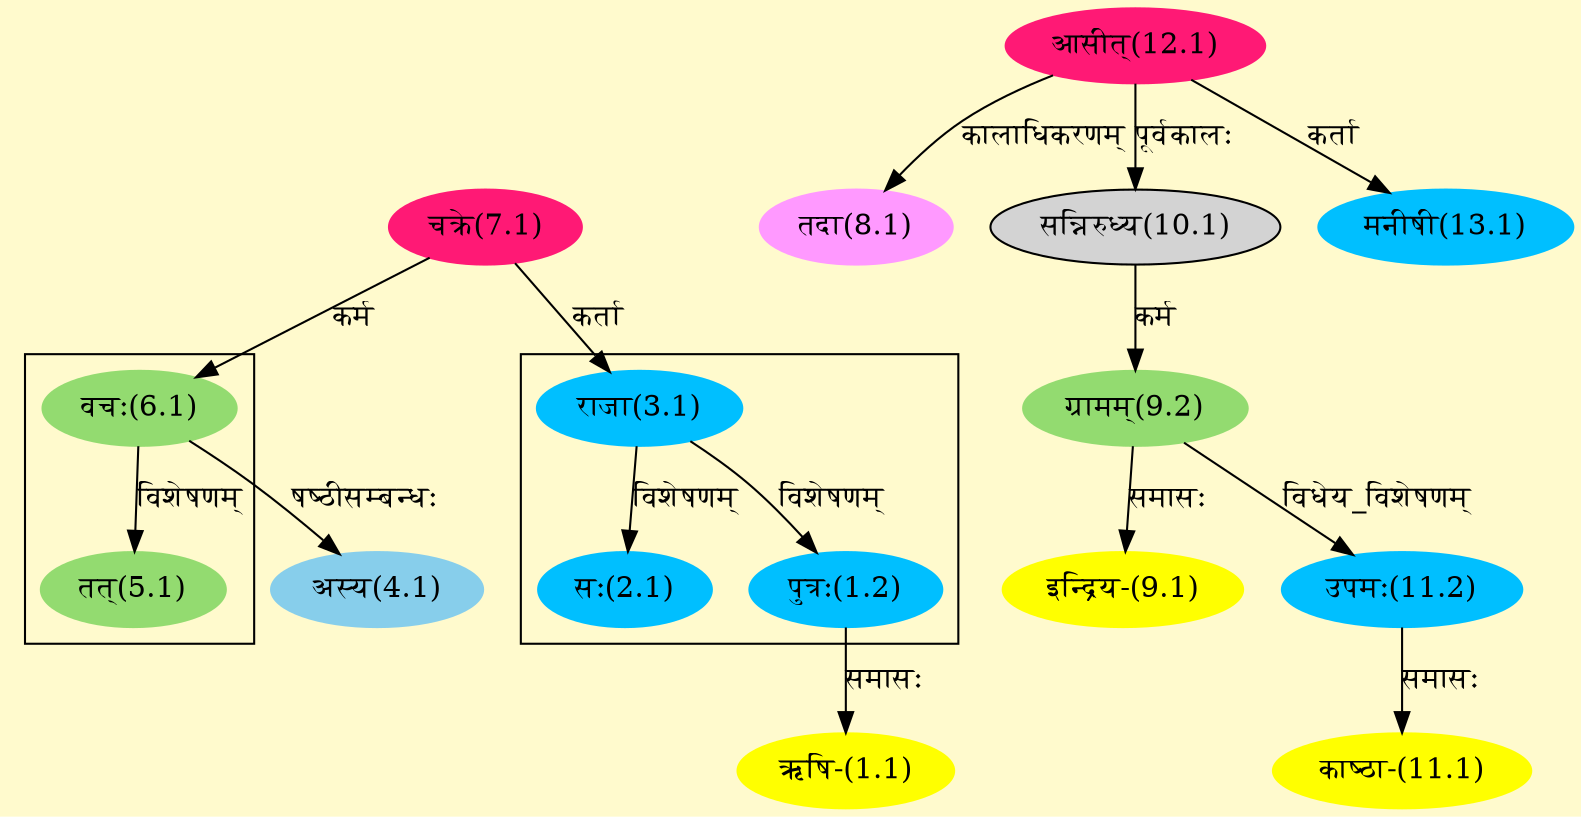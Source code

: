 digraph G{
rankdir=BT;
 compound=true;
 bgcolor="lemonchiffon1";

subgraph cluster_1{
Node1_2 [style=filled, color="#00BFFF" label = "पुत्रः(1.2)"]
Node3_1 [style=filled, color="#00BFFF" label = "राजा(3.1)"]
Node2_1 [style=filled, color="#00BFFF" label = "सः(2.1)"]

}

subgraph cluster_2{
Node5_1 [style=filled, color="#93DB70" label = "तत्(5.1)"]
Node6_1 [style=filled, color="#93DB70" label = "वचः(6.1)"]

}
Node1_1 [style=filled, color="#FFFF00" label = "ऋषि-(1.1)"]
Node1_2 [style=filled, color="#00BFFF" label = "पुत्रः(1.2)"]
Node3_1 [style=filled, color="#00BFFF" label = "राजा(3.1)"]
Node7_1 [style=filled, color="#FF1975" label = "चक्रे(7.1)"]
Node4_1 [style=filled, color="#87CEEB" label = "अस्य(4.1)"]
Node6_1 [style=filled, color="#93DB70" label = "वचः(6.1)"]
Node [style=filled, color="" label = "()"]
Node8_1 [style=filled, color="#FF99FF" label = "तदा(8.1)"]
Node12_1 [style=filled, color="#FF1975" label = "आसीत्(12.1)"]
Node9_1 [style=filled, color="#FFFF00" label = "इन्द्रिय-(9.1)"]
Node9_2 [style=filled, color="#93DB70" label = "ग्रामम्(9.2)"]
Node10_1 [style=filled, color="" label = "सन्निरुध्य(10.1)"]
Node11_1 [style=filled, color="#FFFF00" label = "काष्ठा-(11.1)"]
Node11_2 [style=filled, color="#00BFFF" label = "उपमः(11.2)"]
Node13_1 [style=filled, color="#00BFFF" label = "मनीषी(13.1)"]
/* Start of Relations section */

Node1_1 -> Node1_2 [  label="समासः"  dir="back" ]
Node1_2 -> Node3_1 [  label="विशेषणम्"  dir="back" ]
Node2_1 -> Node3_1 [  label="विशेषणम्"  dir="back" ]
Node3_1 -> Node7_1 [  label="कर्ता"  dir="back" ]
Node4_1 -> Node6_1 [  label="षष्ठीसम्बन्धः"  dir="back" ]
Node5_1 -> Node6_1 [  label="विशेषणम्"  dir="back" ]
Node6_1 -> Node7_1 [  label="कर्म"  dir="back" ]
Node8_1 -> Node12_1 [  label="कालाधिकरणम्"  dir="back" ]
Node9_1 -> Node9_2 [  label="समासः"  dir="back" ]
Node9_2 -> Node10_1 [  label="कर्म"  dir="back" ]
Node10_1 -> Node12_1 [  label="पूर्वकालः"  dir="back" ]
Node11_1 -> Node11_2 [  label="समासः"  dir="back" ]
Node11_2 -> Node9_2 [  label="विधेय_विशेषणम्"  dir="back" ]
Node13_1 -> Node12_1 [  label="कर्ता"  dir="back" ]
}
